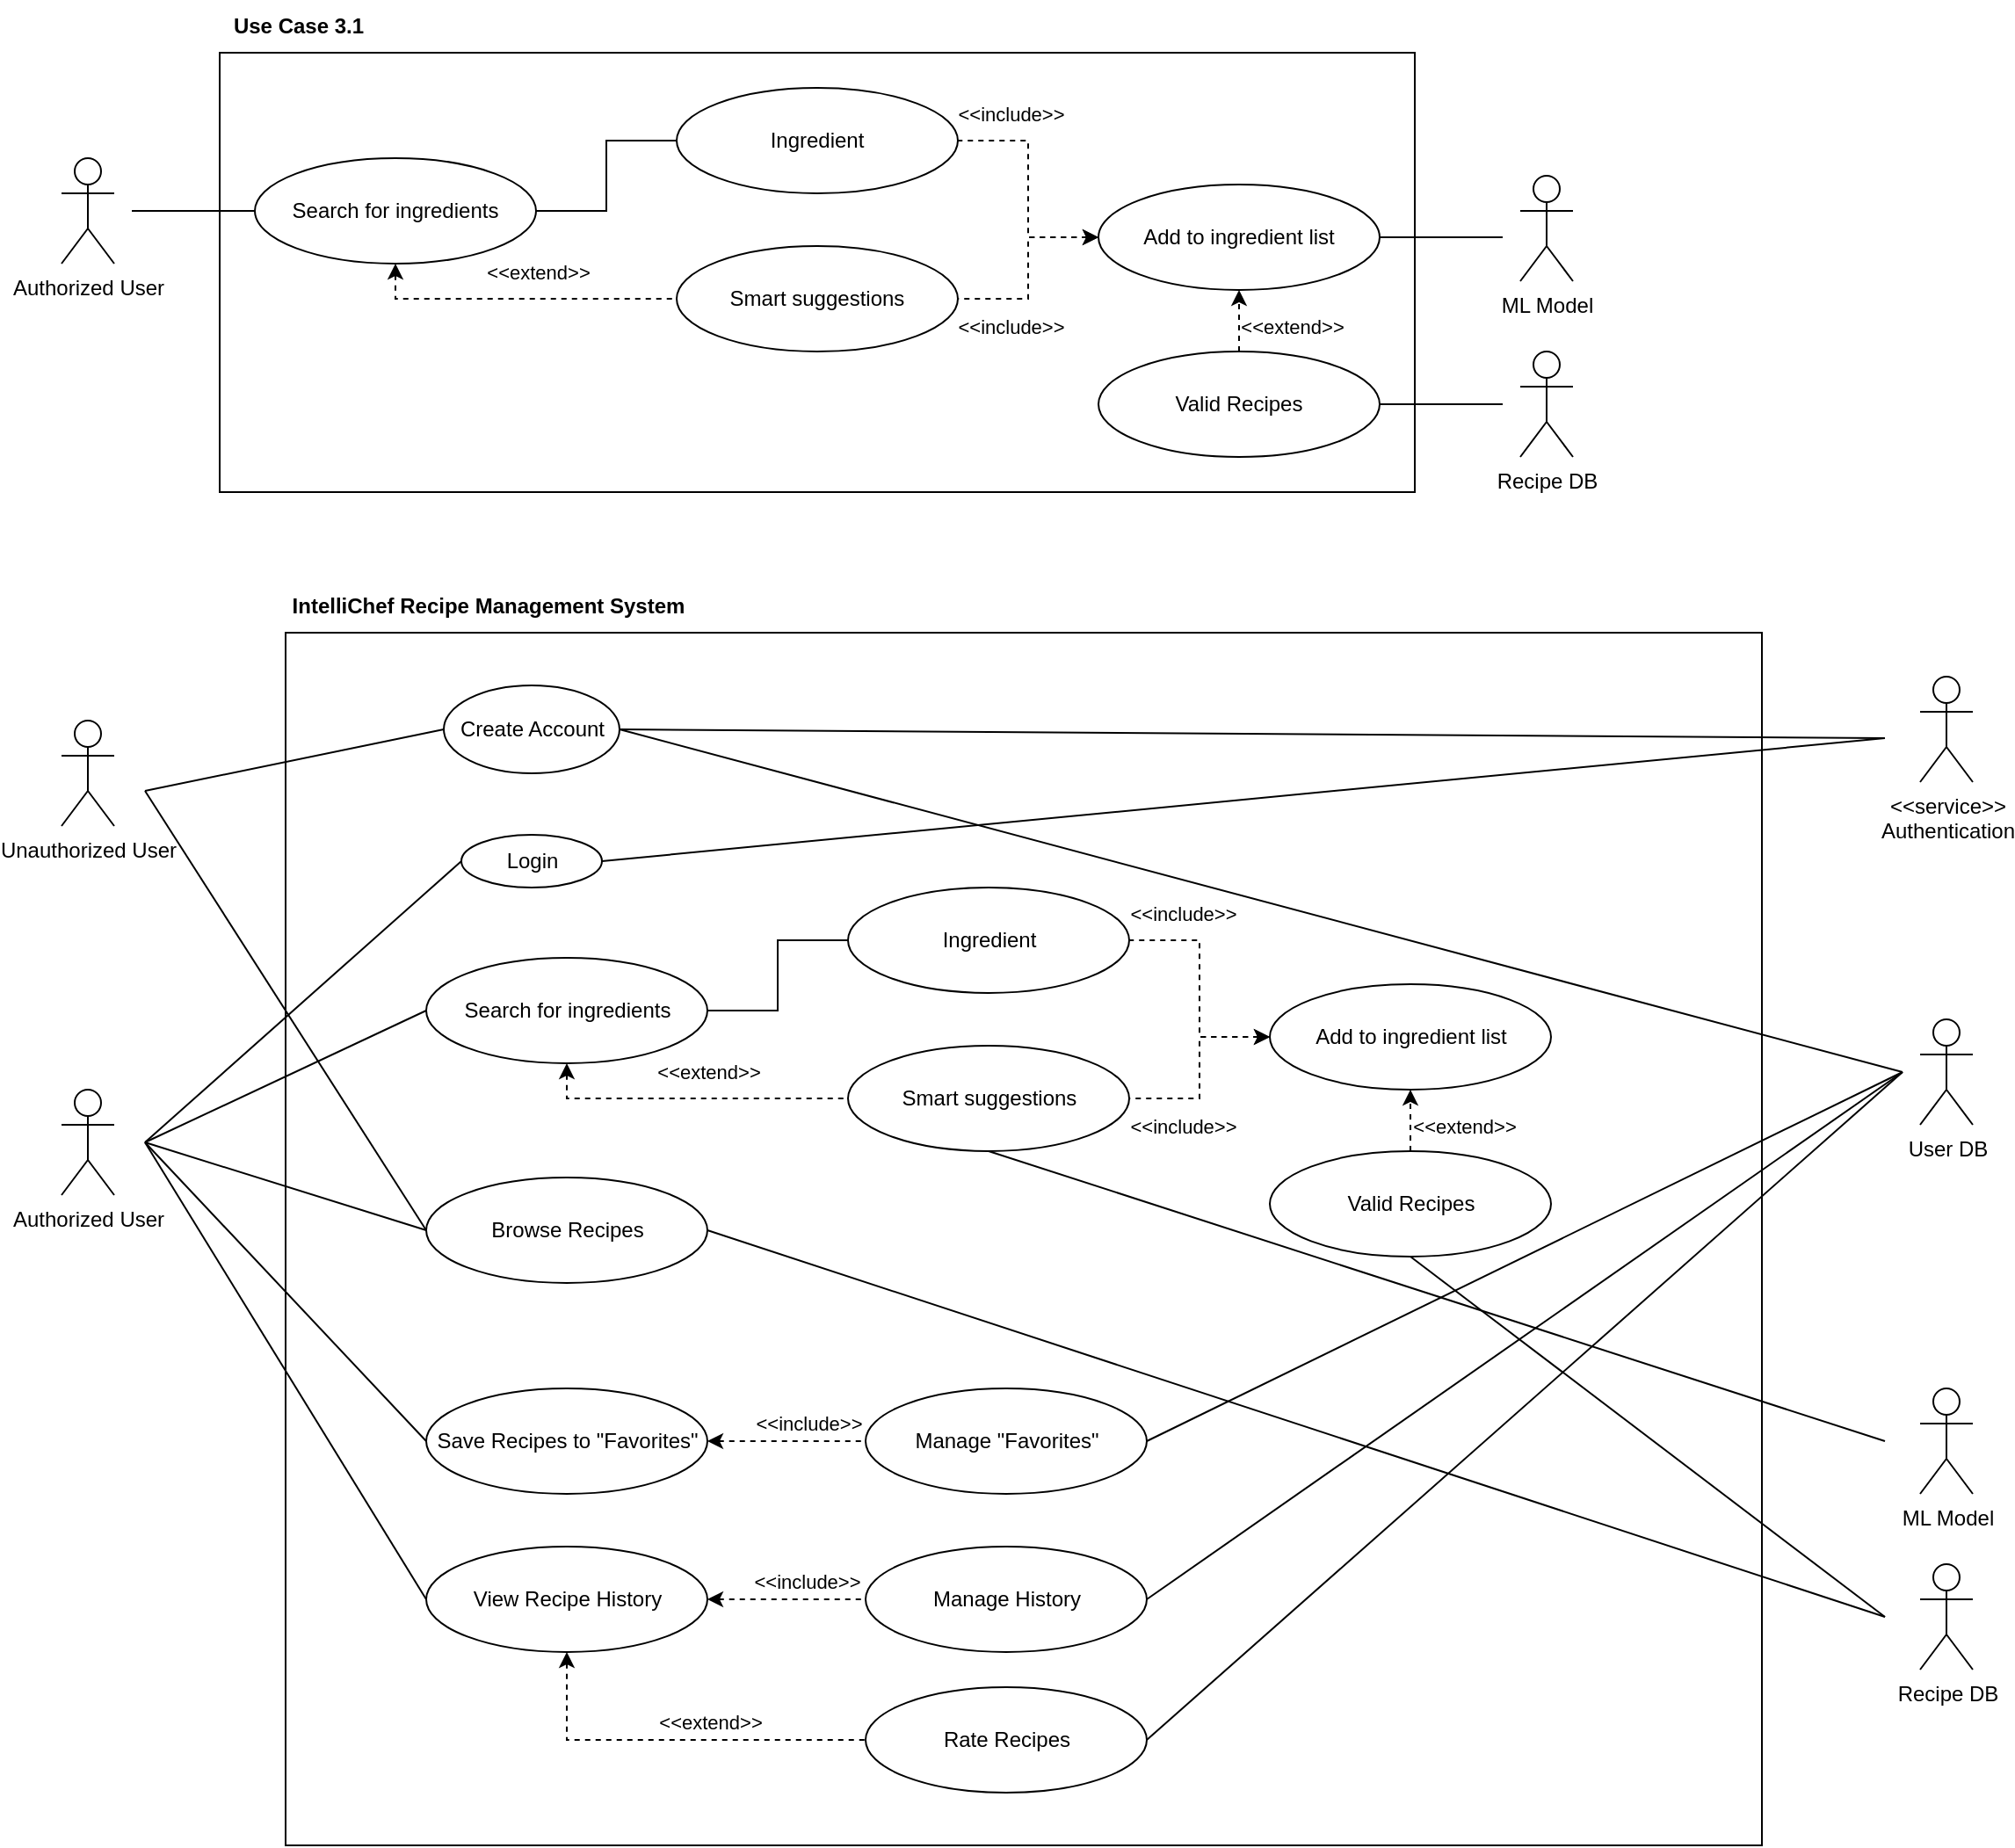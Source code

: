 <mxfile version="24.0.7" type="github">
  <diagram name="Page-1" id="vRJ9Nw4kDS0azoxyxvR-">
    <mxGraphModel dx="1644" dy="853" grid="1" gridSize="10" guides="1" tooltips="1" connect="1" arrows="1" fold="1" page="1" pageScale="1" pageWidth="10000" pageHeight="10000" math="0" shadow="0">
      <root>
        <mxCell id="0" />
        <mxCell id="1" parent="0" />
        <mxCell id="OqbUGuYz8Nx9eRa_jtWd-89" value="" style="rounded=0;whiteSpace=wrap;html=1;fontFamily=Helvetica;fontSize=11;fontColor=default;labelBackgroundColor=default;" parent="1" vertex="1">
          <mxGeometry x="167.5" y="400" width="840" height="690" as="geometry" />
        </mxCell>
        <mxCell id="OqbUGuYz8Nx9eRa_jtWd-2" value="&lt;b&gt;IntelliChef Recipe Management System&lt;/b&gt;" style="text;strokeColor=none;align=center;fillColor=none;html=1;verticalAlign=middle;whiteSpace=wrap;rounded=0;" parent="1" vertex="1">
          <mxGeometry x="167.5" y="370" width="230" height="30" as="geometry" />
        </mxCell>
        <mxCell id="OqbUGuYz8Nx9eRa_jtWd-3" value="&amp;lt;&amp;lt;service&amp;gt;&amp;gt;&lt;div&gt;Authentication&lt;/div&gt;" style="shape=umlActor;verticalLabelPosition=bottom;verticalAlign=top;html=1;outlineConnect=0;" parent="1" vertex="1">
          <mxGeometry x="1097.5" y="425" width="30" height="60" as="geometry" />
        </mxCell>
        <mxCell id="OqbUGuYz8Nx9eRa_jtWd-28" style="edgeStyle=orthogonalEdgeStyle;rounded=0;orthogonalLoop=1;jettySize=auto;html=1;exitX=1;exitY=0.5;exitDx=0;exitDy=0;entryX=0;entryY=0.5;entryDx=0;entryDy=0;strokeColor=default;align=center;verticalAlign=middle;fontFamily=Helvetica;fontSize=11;fontColor=default;labelBackgroundColor=default;endArrow=none;endFill=0;startArrow=none;startFill=0;" parent="1" source="OqbUGuYz8Nx9eRa_jtWd-7" target="OqbUGuYz8Nx9eRa_jtWd-10" edge="1">
          <mxGeometry relative="1" as="geometry" />
        </mxCell>
        <mxCell id="OqbUGuYz8Nx9eRa_jtWd-36" style="edgeStyle=orthogonalEdgeStyle;rounded=0;orthogonalLoop=1;jettySize=auto;html=1;exitX=0.5;exitY=1;exitDx=0;exitDy=0;entryX=0;entryY=0.5;entryDx=0;entryDy=0;strokeColor=default;align=center;verticalAlign=middle;fontFamily=Helvetica;fontSize=11;fontColor=default;labelBackgroundColor=default;endArrow=none;endFill=0;startArrow=classic;startFill=1;dashed=1;" parent="1" source="OqbUGuYz8Nx9eRa_jtWd-7" target="OqbUGuYz8Nx9eRa_jtWd-30" edge="1">
          <mxGeometry relative="1" as="geometry" />
        </mxCell>
        <mxCell id="OqbUGuYz8Nx9eRa_jtWd-43" value="&amp;lt;&amp;lt;extend&amp;gt;&amp;gt;" style="edgeLabel;html=1;align=center;verticalAlign=middle;resizable=0;points=[];fontFamily=Helvetica;fontSize=11;fontColor=default;labelBackgroundColor=default;" parent="OqbUGuYz8Nx9eRa_jtWd-36" vertex="1" connectable="0">
          <mxGeometry x="0.127" y="2" relative="1" as="geometry">
            <mxPoint x="-1" y="-13" as="offset" />
          </mxGeometry>
        </mxCell>
        <mxCell id="OqbUGuYz8Nx9eRa_jtWd-65" style="edgeStyle=none;rounded=0;orthogonalLoop=1;jettySize=auto;html=1;exitX=0;exitY=0.5;exitDx=0;exitDy=0;strokeColor=default;align=center;verticalAlign=middle;fontFamily=Helvetica;fontSize=11;fontColor=default;labelBackgroundColor=default;endArrow=none;endFill=0;" parent="1" source="OqbUGuYz8Nx9eRa_jtWd-7" edge="1">
          <mxGeometry relative="1" as="geometry">
            <mxPoint x="87.5" y="690" as="targetPoint" />
          </mxGeometry>
        </mxCell>
        <mxCell id="OqbUGuYz8Nx9eRa_jtWd-7" value="Search for ingredients" style="ellipse;whiteSpace=wrap;html=1;" parent="1" vertex="1">
          <mxGeometry x="247.5" y="585" width="160" height="60" as="geometry" />
        </mxCell>
        <mxCell id="OqbUGuYz8Nx9eRa_jtWd-26" style="edgeStyle=orthogonalEdgeStyle;rounded=0;orthogonalLoop=1;jettySize=auto;html=1;exitX=1;exitY=0.5;exitDx=0;exitDy=0;entryX=0;entryY=0.5;entryDx=0;entryDy=0;strokeColor=default;align=center;verticalAlign=middle;fontFamily=Helvetica;fontSize=11;fontColor=default;labelBackgroundColor=default;endArrow=none;endFill=0;startArrow=classic;startFill=1;dashed=1;" parent="1" source="OqbUGuYz8Nx9eRa_jtWd-8" target="OqbUGuYz8Nx9eRa_jtWd-12" edge="1">
          <mxGeometry relative="1" as="geometry" />
        </mxCell>
        <mxCell id="OqbUGuYz8Nx9eRa_jtWd-27" value="&amp;lt;&amp;lt;include&amp;gt;&amp;gt;" style="edgeLabel;html=1;align=center;verticalAlign=middle;resizable=0;points=[];fontFamily=Helvetica;fontSize=11;fontColor=default;labelBackgroundColor=default;" parent="OqbUGuYz8Nx9eRa_jtWd-26" vertex="1" connectable="0">
          <mxGeometry x="0.274" relative="1" as="geometry">
            <mxPoint y="-10" as="offset" />
          </mxGeometry>
        </mxCell>
        <mxCell id="OqbUGuYz8Nx9eRa_jtWd-68" style="edgeStyle=none;rounded=0;orthogonalLoop=1;jettySize=auto;html=1;exitX=0;exitY=0.5;exitDx=0;exitDy=0;strokeColor=default;align=center;verticalAlign=middle;fontFamily=Helvetica;fontSize=11;fontColor=default;labelBackgroundColor=default;endArrow=none;endFill=0;" parent="1" source="OqbUGuYz8Nx9eRa_jtWd-8" edge="1">
          <mxGeometry relative="1" as="geometry">
            <mxPoint x="87.5" y="690" as="targetPoint" />
          </mxGeometry>
        </mxCell>
        <mxCell id="OqbUGuYz8Nx9eRa_jtWd-8" value="Save Recipes to &quot;Favorites&quot;" style="ellipse;whiteSpace=wrap;html=1;" parent="1" vertex="1">
          <mxGeometry x="247.5" y="830" width="160" height="60" as="geometry" />
        </mxCell>
        <mxCell id="OqbUGuYz8Nx9eRa_jtWd-64" style="edgeStyle=none;rounded=0;orthogonalLoop=1;jettySize=auto;html=1;exitX=0;exitY=0.5;exitDx=0;exitDy=0;strokeColor=default;align=center;verticalAlign=middle;fontFamily=Helvetica;fontSize=11;fontColor=default;labelBackgroundColor=default;endArrow=none;endFill=0;" parent="1" source="OqbUGuYz8Nx9eRa_jtWd-9" edge="1">
          <mxGeometry relative="1" as="geometry">
            <mxPoint x="87.5" y="690" as="targetPoint" />
          </mxGeometry>
        </mxCell>
        <mxCell id="OqbUGuYz8Nx9eRa_jtWd-84" style="edgeStyle=none;rounded=0;orthogonalLoop=1;jettySize=auto;html=1;exitX=1;exitY=0.5;exitDx=0;exitDy=0;strokeColor=default;align=center;verticalAlign=middle;fontFamily=Helvetica;fontSize=11;fontColor=default;labelBackgroundColor=default;endArrow=none;endFill=0;" parent="1" source="OqbUGuYz8Nx9eRa_jtWd-9" edge="1">
          <mxGeometry relative="1" as="geometry">
            <mxPoint x="1077.5" y="460" as="targetPoint" />
          </mxGeometry>
        </mxCell>
        <mxCell id="OqbUGuYz8Nx9eRa_jtWd-9" value="Login" style="ellipse;whiteSpace=wrap;html=1;" parent="1" vertex="1">
          <mxGeometry x="267.5" y="515" width="80" height="30" as="geometry" />
        </mxCell>
        <mxCell id="OqbUGuYz8Nx9eRa_jtWd-10" value="Ingredient" style="ellipse;whiteSpace=wrap;html=1;" parent="1" vertex="1">
          <mxGeometry x="487.5" y="545" width="160" height="60" as="geometry" />
        </mxCell>
        <mxCell id="OqbUGuYz8Nx9eRa_jtWd-75" style="edgeStyle=none;rounded=0;orthogonalLoop=1;jettySize=auto;html=1;exitX=1;exitY=0.5;exitDx=0;exitDy=0;strokeColor=default;align=center;verticalAlign=middle;fontFamily=Helvetica;fontSize=11;fontColor=default;labelBackgroundColor=default;endArrow=none;endFill=0;" parent="1" source="OqbUGuYz8Nx9eRa_jtWd-12" edge="1">
          <mxGeometry relative="1" as="geometry">
            <mxPoint x="1087.5" y="650" as="targetPoint" />
          </mxGeometry>
        </mxCell>
        <mxCell id="OqbUGuYz8Nx9eRa_jtWd-12" value="Manage &quot;Favorites&quot;" style="ellipse;whiteSpace=wrap;html=1;" parent="1" vertex="1">
          <mxGeometry x="497.5" y="830" width="160" height="60" as="geometry" />
        </mxCell>
        <mxCell id="OqbUGuYz8Nx9eRa_jtWd-21" style="edgeStyle=orthogonalEdgeStyle;rounded=0;orthogonalLoop=1;jettySize=auto;html=1;exitX=1;exitY=0.5;exitDx=0;exitDy=0;entryX=0;entryY=0.5;entryDx=0;entryDy=0;strokeColor=default;align=center;verticalAlign=middle;fontFamily=Helvetica;fontSize=11;fontColor=default;labelBackgroundColor=default;endArrow=none;endFill=0;startArrow=classic;startFill=1;dashed=1;" parent="1" source="OqbUGuYz8Nx9eRa_jtWd-13" target="OqbUGuYz8Nx9eRa_jtWd-14" edge="1">
          <mxGeometry relative="1" as="geometry" />
        </mxCell>
        <mxCell id="OqbUGuYz8Nx9eRa_jtWd-22" value="&amp;lt;&amp;lt;include&amp;gt;&amp;gt;" style="edgeLabel;html=1;align=center;verticalAlign=middle;resizable=0;points=[];fontFamily=Helvetica;fontSize=11;fontColor=default;labelBackgroundColor=default;" parent="OqbUGuYz8Nx9eRa_jtWd-21" vertex="1" connectable="0">
          <mxGeometry x="0.253" relative="1" as="geometry">
            <mxPoint y="-10" as="offset" />
          </mxGeometry>
        </mxCell>
        <mxCell id="OqbUGuYz8Nx9eRa_jtWd-24" style="edgeStyle=orthogonalEdgeStyle;rounded=0;orthogonalLoop=1;jettySize=auto;html=1;entryX=0;entryY=0.5;entryDx=0;entryDy=0;strokeColor=default;align=center;verticalAlign=middle;fontFamily=Helvetica;fontSize=11;fontColor=default;labelBackgroundColor=default;endArrow=none;endFill=0;startArrow=classic;startFill=1;dashed=1;exitX=0.5;exitY=1;exitDx=0;exitDy=0;" parent="1" source="OqbUGuYz8Nx9eRa_jtWd-13" target="OqbUGuYz8Nx9eRa_jtWd-20" edge="1">
          <mxGeometry relative="1" as="geometry" />
        </mxCell>
        <mxCell id="OqbUGuYz8Nx9eRa_jtWd-25" value="&amp;lt;&amp;lt;extend&amp;gt;&amp;gt;" style="edgeLabel;html=1;align=center;verticalAlign=middle;resizable=0;points=[];fontFamily=Helvetica;fontSize=11;fontColor=default;labelBackgroundColor=default;" parent="OqbUGuYz8Nx9eRa_jtWd-24" vertex="1" connectable="0">
          <mxGeometry x="0.181" relative="1" as="geometry">
            <mxPoint x="1" y="-10" as="offset" />
          </mxGeometry>
        </mxCell>
        <mxCell id="OqbUGuYz8Nx9eRa_jtWd-69" style="edgeStyle=none;rounded=0;orthogonalLoop=1;jettySize=auto;html=1;exitX=0;exitY=0.5;exitDx=0;exitDy=0;strokeColor=default;align=center;verticalAlign=middle;fontFamily=Helvetica;fontSize=11;fontColor=default;labelBackgroundColor=default;endArrow=none;endFill=0;" parent="1" source="OqbUGuYz8Nx9eRa_jtWd-13" edge="1">
          <mxGeometry relative="1" as="geometry">
            <mxPoint x="87.5" y="690" as="targetPoint" />
          </mxGeometry>
        </mxCell>
        <mxCell id="OqbUGuYz8Nx9eRa_jtWd-13" value="View Recipe History" style="ellipse;whiteSpace=wrap;html=1;" parent="1" vertex="1">
          <mxGeometry x="247.5" y="920" width="160" height="60" as="geometry" />
        </mxCell>
        <mxCell id="OqbUGuYz8Nx9eRa_jtWd-76" style="edgeStyle=none;rounded=0;orthogonalLoop=1;jettySize=auto;html=1;exitX=1;exitY=0.5;exitDx=0;exitDy=0;strokeColor=default;align=center;verticalAlign=middle;fontFamily=Helvetica;fontSize=11;fontColor=default;labelBackgroundColor=default;endArrow=none;endFill=0;" parent="1" source="OqbUGuYz8Nx9eRa_jtWd-14" edge="1">
          <mxGeometry relative="1" as="geometry">
            <mxPoint x="1087.5" y="650" as="targetPoint" />
          </mxGeometry>
        </mxCell>
        <mxCell id="OqbUGuYz8Nx9eRa_jtWd-14" value="Manage History" style="ellipse;whiteSpace=wrap;html=1;" parent="1" vertex="1">
          <mxGeometry x="497.5" y="920" width="160" height="60" as="geometry" />
        </mxCell>
        <mxCell id="OqbUGuYz8Nx9eRa_jtWd-78" style="edgeStyle=none;rounded=0;orthogonalLoop=1;jettySize=auto;html=1;exitX=1;exitY=0.5;exitDx=0;exitDy=0;strokeColor=default;align=center;verticalAlign=middle;fontFamily=Helvetica;fontSize=11;fontColor=default;labelBackgroundColor=default;endArrow=none;endFill=0;" parent="1" source="OqbUGuYz8Nx9eRa_jtWd-20" edge="1">
          <mxGeometry relative="1" as="geometry">
            <mxPoint x="1087.5" y="650" as="targetPoint" />
          </mxGeometry>
        </mxCell>
        <mxCell id="OqbUGuYz8Nx9eRa_jtWd-20" value="Rate Recipes" style="ellipse;whiteSpace=wrap;html=1;" parent="1" vertex="1">
          <mxGeometry x="497.5" y="1000" width="160" height="60" as="geometry" />
        </mxCell>
        <mxCell id="OqbUGuYz8Nx9eRa_jtWd-87" style="edgeStyle=none;rounded=0;orthogonalLoop=1;jettySize=auto;html=1;exitX=0.5;exitY=1;exitDx=0;exitDy=0;strokeColor=default;align=center;verticalAlign=middle;fontFamily=Helvetica;fontSize=11;fontColor=default;labelBackgroundColor=default;endArrow=none;endFill=0;" parent="1" source="OqbUGuYz8Nx9eRa_jtWd-30" edge="1">
          <mxGeometry relative="1" as="geometry">
            <mxPoint x="1077.5" y="860" as="targetPoint" />
          </mxGeometry>
        </mxCell>
        <mxCell id="OqbUGuYz8Nx9eRa_jtWd-30" value="Smart suggestions" style="ellipse;whiteSpace=wrap;html=1;" parent="1" vertex="1">
          <mxGeometry x="487.5" y="635" width="160" height="60" as="geometry" />
        </mxCell>
        <mxCell id="OqbUGuYz8Nx9eRa_jtWd-63" style="rounded=0;orthogonalLoop=1;jettySize=auto;html=1;exitX=0;exitY=0.5;exitDx=0;exitDy=0;strokeColor=default;align=center;verticalAlign=middle;fontFamily=Helvetica;fontSize=11;fontColor=default;labelBackgroundColor=default;endArrow=none;endFill=0;" parent="1" source="OqbUGuYz8Nx9eRa_jtWd-34" edge="1">
          <mxGeometry relative="1" as="geometry">
            <mxPoint x="87.5" y="490" as="targetPoint" />
          </mxGeometry>
        </mxCell>
        <mxCell id="OqbUGuYz8Nx9eRa_jtWd-79" style="edgeStyle=none;rounded=0;orthogonalLoop=1;jettySize=auto;html=1;exitX=1;exitY=0.5;exitDx=0;exitDy=0;strokeColor=default;align=center;verticalAlign=middle;fontFamily=Helvetica;fontSize=11;fontColor=default;labelBackgroundColor=default;endArrow=none;endFill=0;" parent="1" source="OqbUGuYz8Nx9eRa_jtWd-34" edge="1">
          <mxGeometry relative="1" as="geometry">
            <mxPoint x="1087.5" y="650" as="targetPoint" />
          </mxGeometry>
        </mxCell>
        <mxCell id="OqbUGuYz8Nx9eRa_jtWd-83" style="edgeStyle=none;rounded=0;orthogonalLoop=1;jettySize=auto;html=1;exitX=1;exitY=0.5;exitDx=0;exitDy=0;strokeColor=default;align=center;verticalAlign=middle;fontFamily=Helvetica;fontSize=11;fontColor=default;labelBackgroundColor=default;endArrow=none;endFill=0;" parent="1" source="OqbUGuYz8Nx9eRa_jtWd-34" edge="1">
          <mxGeometry relative="1" as="geometry">
            <mxPoint x="1077.5" y="460" as="targetPoint" />
          </mxGeometry>
        </mxCell>
        <mxCell id="OqbUGuYz8Nx9eRa_jtWd-34" value="Create Account" style="ellipse;whiteSpace=wrap;html=1;" parent="1" vertex="1">
          <mxGeometry x="257.5" y="430" width="100" height="50" as="geometry" />
        </mxCell>
        <mxCell id="OqbUGuYz8Nx9eRa_jtWd-39" style="edgeStyle=orthogonalEdgeStyle;rounded=0;orthogonalLoop=1;jettySize=auto;html=1;exitX=0;exitY=0.5;exitDx=0;exitDy=0;entryX=1;entryY=0.5;entryDx=0;entryDy=0;strokeColor=default;align=center;verticalAlign=middle;fontFamily=Helvetica;fontSize=11;fontColor=default;labelBackgroundColor=default;endArrow=none;endFill=0;startArrow=classic;startFill=1;dashed=1;" parent="1" source="OqbUGuYz8Nx9eRa_jtWd-35" target="OqbUGuYz8Nx9eRa_jtWd-30" edge="1">
          <mxGeometry relative="1" as="geometry" />
        </mxCell>
        <mxCell id="OqbUGuYz8Nx9eRa_jtWd-40" value="&amp;lt;&amp;lt;include&amp;gt;&amp;gt;" style="edgeLabel;html=1;align=center;verticalAlign=middle;resizable=0;points=[];fontFamily=Helvetica;fontSize=11;fontColor=default;labelBackgroundColor=default;" parent="OqbUGuYz8Nx9eRa_jtWd-39" vertex="1" connectable="0">
          <mxGeometry x="0.277" y="-3" relative="1" as="geometry">
            <mxPoint x="-7" y="17" as="offset" />
          </mxGeometry>
        </mxCell>
        <mxCell id="OqbUGuYz8Nx9eRa_jtWd-41" style="edgeStyle=orthogonalEdgeStyle;rounded=0;orthogonalLoop=1;jettySize=auto;html=1;exitX=0;exitY=0.5;exitDx=0;exitDy=0;entryX=1;entryY=0.5;entryDx=0;entryDy=0;strokeColor=default;align=center;verticalAlign=middle;fontFamily=Helvetica;fontSize=11;fontColor=default;labelBackgroundColor=default;endArrow=none;endFill=0;startArrow=classic;startFill=1;dashed=1;" parent="1" source="OqbUGuYz8Nx9eRa_jtWd-35" target="OqbUGuYz8Nx9eRa_jtWd-10" edge="1">
          <mxGeometry relative="1" as="geometry" />
        </mxCell>
        <mxCell id="OqbUGuYz8Nx9eRa_jtWd-42" value="&amp;lt;&amp;lt;include&amp;gt;&amp;gt;" style="edgeLabel;html=1;align=center;verticalAlign=middle;resizable=0;points=[];fontFamily=Helvetica;fontSize=11;fontColor=default;labelBackgroundColor=default;" parent="OqbUGuYz8Nx9eRa_jtWd-41" vertex="1" connectable="0">
          <mxGeometry x="0.307" y="1" relative="1" as="geometry">
            <mxPoint x="-9" y="-22" as="offset" />
          </mxGeometry>
        </mxCell>
        <mxCell id="OqbUGuYz8Nx9eRa_jtWd-35" value="Add to ingredient list" style="ellipse;whiteSpace=wrap;html=1;" parent="1" vertex="1">
          <mxGeometry x="727.5" y="600" width="160" height="60" as="geometry" />
        </mxCell>
        <mxCell id="OqbUGuYz8Nx9eRa_jtWd-46" value="Recipe DB" style="shape=umlActor;verticalLabelPosition=bottom;verticalAlign=top;html=1;outlineConnect=0;" parent="1" vertex="1">
          <mxGeometry x="1097.5" y="930" width="30" height="60" as="geometry" />
        </mxCell>
        <mxCell id="OqbUGuYz8Nx9eRa_jtWd-48" style="edgeStyle=orthogonalEdgeStyle;rounded=0;orthogonalLoop=1;jettySize=auto;html=1;exitX=0.5;exitY=0;exitDx=0;exitDy=0;entryX=0.5;entryY=1;entryDx=0;entryDy=0;strokeColor=default;align=center;verticalAlign=middle;fontFamily=Helvetica;fontSize=11;fontColor=default;labelBackgroundColor=default;endArrow=classic;endFill=1;startArrow=none;startFill=0;dashed=1;" parent="1" source="OqbUGuYz8Nx9eRa_jtWd-47" target="OqbUGuYz8Nx9eRa_jtWd-35" edge="1">
          <mxGeometry relative="1" as="geometry" />
        </mxCell>
        <mxCell id="OqbUGuYz8Nx9eRa_jtWd-49" value="&amp;lt;&amp;lt;extend&amp;gt;&amp;gt;" style="edgeLabel;html=1;align=center;verticalAlign=middle;resizable=0;points=[];fontFamily=Helvetica;fontSize=11;fontColor=default;labelBackgroundColor=default;" parent="OqbUGuYz8Nx9eRa_jtWd-48" vertex="1" connectable="0">
          <mxGeometry x="0.354" y="-2" relative="1" as="geometry">
            <mxPoint x="28" y="9" as="offset" />
          </mxGeometry>
        </mxCell>
        <mxCell id="OqbUGuYz8Nx9eRa_jtWd-81" style="edgeStyle=none;rounded=0;orthogonalLoop=1;jettySize=auto;html=1;exitX=0.5;exitY=1;exitDx=0;exitDy=0;strokeColor=default;align=center;verticalAlign=middle;fontFamily=Helvetica;fontSize=11;fontColor=default;labelBackgroundColor=default;endArrow=none;endFill=0;" parent="1" source="OqbUGuYz8Nx9eRa_jtWd-47" edge="1">
          <mxGeometry relative="1" as="geometry">
            <mxPoint x="1077.5" y="960" as="targetPoint" />
          </mxGeometry>
        </mxCell>
        <mxCell id="OqbUGuYz8Nx9eRa_jtWd-47" value="Valid Recipes" style="ellipse;whiteSpace=wrap;html=1;" parent="1" vertex="1">
          <mxGeometry x="727.5" y="695" width="160" height="60" as="geometry" />
        </mxCell>
        <mxCell id="OqbUGuYz8Nx9eRa_jtWd-66" style="edgeStyle=none;rounded=0;orthogonalLoop=1;jettySize=auto;html=1;exitX=0;exitY=0.5;exitDx=0;exitDy=0;strokeColor=default;align=center;verticalAlign=middle;fontFamily=Helvetica;fontSize=11;fontColor=default;labelBackgroundColor=default;endArrow=none;endFill=0;" parent="1" source="OqbUGuYz8Nx9eRa_jtWd-53" edge="1">
          <mxGeometry relative="1" as="geometry">
            <mxPoint x="87.5" y="490" as="targetPoint" />
          </mxGeometry>
        </mxCell>
        <mxCell id="OqbUGuYz8Nx9eRa_jtWd-67" style="edgeStyle=none;rounded=0;orthogonalLoop=1;jettySize=auto;html=1;exitX=0;exitY=0.5;exitDx=0;exitDy=0;strokeColor=default;align=center;verticalAlign=middle;fontFamily=Helvetica;fontSize=11;fontColor=default;labelBackgroundColor=default;endArrow=none;endFill=0;" parent="1" source="OqbUGuYz8Nx9eRa_jtWd-53" edge="1">
          <mxGeometry relative="1" as="geometry">
            <mxPoint x="87.5" y="690" as="targetPoint" />
          </mxGeometry>
        </mxCell>
        <mxCell id="OqbUGuYz8Nx9eRa_jtWd-80" style="edgeStyle=none;rounded=0;orthogonalLoop=1;jettySize=auto;html=1;exitX=1;exitY=0.5;exitDx=0;exitDy=0;strokeColor=default;align=center;verticalAlign=middle;fontFamily=Helvetica;fontSize=11;fontColor=default;labelBackgroundColor=default;endArrow=none;endFill=0;" parent="1" source="OqbUGuYz8Nx9eRa_jtWd-53" edge="1">
          <mxGeometry relative="1" as="geometry">
            <mxPoint x="1077.5" y="960" as="targetPoint" />
          </mxGeometry>
        </mxCell>
        <mxCell id="OqbUGuYz8Nx9eRa_jtWd-53" value="Browse Recipes" style="ellipse;whiteSpace=wrap;html=1;" parent="1" vertex="1">
          <mxGeometry x="247.5" y="710" width="160" height="60" as="geometry" />
        </mxCell>
        <mxCell id="OqbUGuYz8Nx9eRa_jtWd-52" value="Unauthorized User" style="shape=umlActor;verticalLabelPosition=bottom;verticalAlign=top;html=1;outlineConnect=0;" parent="1" vertex="1">
          <mxGeometry x="40" y="450" width="30" height="60" as="geometry" />
        </mxCell>
        <mxCell id="OqbUGuYz8Nx9eRa_jtWd-15" value="Authorized User" style="shape=umlActor;verticalLabelPosition=bottom;verticalAlign=top;html=1;outlineConnect=0;" parent="1" vertex="1">
          <mxGeometry x="40" y="660" width="30" height="60" as="geometry" />
        </mxCell>
        <mxCell id="OqbUGuYz8Nx9eRa_jtWd-71" value="User DB" style="shape=umlActor;verticalLabelPosition=bottom;verticalAlign=top;html=1;outlineConnect=0;" parent="1" vertex="1">
          <mxGeometry x="1097.5" y="620" width="30" height="60" as="geometry" />
        </mxCell>
        <mxCell id="OqbUGuYz8Nx9eRa_jtWd-85" value="ML Model" style="shape=umlActor;verticalLabelPosition=bottom;verticalAlign=top;html=1;outlineConnect=0;" parent="1" vertex="1">
          <mxGeometry x="1097.5" y="830" width="30" height="60" as="geometry" />
        </mxCell>
        <mxCell id="BUiIstoMY7BrFPRp9C_2-1" value="" style="rounded=0;whiteSpace=wrap;html=1;fontFamily=Helvetica;fontSize=11;fontColor=default;labelBackgroundColor=default;" vertex="1" parent="1">
          <mxGeometry x="130" y="70" width="680" height="250" as="geometry" />
        </mxCell>
        <mxCell id="BUiIstoMY7BrFPRp9C_2-2" value="&lt;b&gt;Use Case 3.1&lt;/b&gt;" style="text;strokeColor=none;align=center;fillColor=none;html=1;verticalAlign=middle;whiteSpace=wrap;rounded=0;" vertex="1" parent="1">
          <mxGeometry x="130" y="40" width="90" height="30" as="geometry" />
        </mxCell>
        <mxCell id="BUiIstoMY7BrFPRp9C_2-3" value="Authorized User" style="shape=umlActor;verticalLabelPosition=bottom;verticalAlign=top;html=1;outlineConnect=0;" vertex="1" parent="1">
          <mxGeometry x="40" y="130" width="30" height="60" as="geometry" />
        </mxCell>
        <mxCell id="BUiIstoMY7BrFPRp9C_2-4" style="edgeStyle=orthogonalEdgeStyle;rounded=0;orthogonalLoop=1;jettySize=auto;html=1;exitX=1;exitY=0.5;exitDx=0;exitDy=0;entryX=0;entryY=0.5;entryDx=0;entryDy=0;strokeColor=default;align=center;verticalAlign=middle;fontFamily=Helvetica;fontSize=11;fontColor=default;labelBackgroundColor=default;endArrow=none;endFill=0;startArrow=none;startFill=0;" edge="1" parent="1" source="BUiIstoMY7BrFPRp9C_2-7" target="BUiIstoMY7BrFPRp9C_2-8">
          <mxGeometry relative="1" as="geometry" />
        </mxCell>
        <mxCell id="BUiIstoMY7BrFPRp9C_2-5" style="edgeStyle=orthogonalEdgeStyle;rounded=0;orthogonalLoop=1;jettySize=auto;html=1;exitX=0.5;exitY=1;exitDx=0;exitDy=0;entryX=0;entryY=0.5;entryDx=0;entryDy=0;strokeColor=default;align=center;verticalAlign=middle;fontFamily=Helvetica;fontSize=11;fontColor=default;labelBackgroundColor=default;endArrow=none;endFill=0;startArrow=classic;startFill=1;dashed=1;" edge="1" parent="1" source="BUiIstoMY7BrFPRp9C_2-7" target="BUiIstoMY7BrFPRp9C_2-9">
          <mxGeometry relative="1" as="geometry" />
        </mxCell>
        <mxCell id="BUiIstoMY7BrFPRp9C_2-6" value="&amp;lt;&amp;lt;extend&amp;gt;&amp;gt;" style="edgeLabel;html=1;align=center;verticalAlign=middle;resizable=0;points=[];fontFamily=Helvetica;fontSize=11;fontColor=default;labelBackgroundColor=default;" vertex="1" connectable="0" parent="BUiIstoMY7BrFPRp9C_2-5">
          <mxGeometry x="0.127" y="2" relative="1" as="geometry">
            <mxPoint x="-1" y="-13" as="offset" />
          </mxGeometry>
        </mxCell>
        <mxCell id="BUiIstoMY7BrFPRp9C_2-23" style="rounded=0;orthogonalLoop=1;jettySize=auto;html=1;exitX=0;exitY=0.5;exitDx=0;exitDy=0;endArrow=none;endFill=0;" edge="1" parent="1" source="BUiIstoMY7BrFPRp9C_2-7">
          <mxGeometry relative="1" as="geometry">
            <mxPoint x="80" y="160" as="targetPoint" />
          </mxGeometry>
        </mxCell>
        <mxCell id="BUiIstoMY7BrFPRp9C_2-7" value="Search for ingredients" style="ellipse;whiteSpace=wrap;html=1;" vertex="1" parent="1">
          <mxGeometry x="150" y="130" width="160" height="60" as="geometry" />
        </mxCell>
        <mxCell id="BUiIstoMY7BrFPRp9C_2-8" value="Ingredient" style="ellipse;whiteSpace=wrap;html=1;" vertex="1" parent="1">
          <mxGeometry x="390" y="90" width="160" height="60" as="geometry" />
        </mxCell>
        <mxCell id="BUiIstoMY7BrFPRp9C_2-9" value="Smart suggestions" style="ellipse;whiteSpace=wrap;html=1;" vertex="1" parent="1">
          <mxGeometry x="390" y="180" width="160" height="60" as="geometry" />
        </mxCell>
        <mxCell id="BUiIstoMY7BrFPRp9C_2-10" style="edgeStyle=orthogonalEdgeStyle;rounded=0;orthogonalLoop=1;jettySize=auto;html=1;exitX=0;exitY=0.5;exitDx=0;exitDy=0;entryX=1;entryY=0.5;entryDx=0;entryDy=0;strokeColor=default;align=center;verticalAlign=middle;fontFamily=Helvetica;fontSize=11;fontColor=default;labelBackgroundColor=default;endArrow=none;endFill=0;startArrow=classic;startFill=1;dashed=1;" edge="1" parent="1" source="BUiIstoMY7BrFPRp9C_2-14" target="BUiIstoMY7BrFPRp9C_2-9">
          <mxGeometry relative="1" as="geometry" />
        </mxCell>
        <mxCell id="BUiIstoMY7BrFPRp9C_2-11" value="&amp;lt;&amp;lt;include&amp;gt;&amp;gt;" style="edgeLabel;html=1;align=center;verticalAlign=middle;resizable=0;points=[];fontFamily=Helvetica;fontSize=11;fontColor=default;labelBackgroundColor=default;" vertex="1" connectable="0" parent="BUiIstoMY7BrFPRp9C_2-10">
          <mxGeometry x="0.277" y="-3" relative="1" as="geometry">
            <mxPoint x="-7" y="17" as="offset" />
          </mxGeometry>
        </mxCell>
        <mxCell id="BUiIstoMY7BrFPRp9C_2-12" style="edgeStyle=orthogonalEdgeStyle;rounded=0;orthogonalLoop=1;jettySize=auto;html=1;exitX=0;exitY=0.5;exitDx=0;exitDy=0;entryX=1;entryY=0.5;entryDx=0;entryDy=0;strokeColor=default;align=center;verticalAlign=middle;fontFamily=Helvetica;fontSize=11;fontColor=default;labelBackgroundColor=default;endArrow=none;endFill=0;startArrow=classic;startFill=1;dashed=1;" edge="1" parent="1" source="BUiIstoMY7BrFPRp9C_2-14" target="BUiIstoMY7BrFPRp9C_2-8">
          <mxGeometry relative="1" as="geometry" />
        </mxCell>
        <mxCell id="BUiIstoMY7BrFPRp9C_2-13" value="&amp;lt;&amp;lt;include&amp;gt;&amp;gt;" style="edgeLabel;html=1;align=center;verticalAlign=middle;resizable=0;points=[];fontFamily=Helvetica;fontSize=11;fontColor=default;labelBackgroundColor=default;" vertex="1" connectable="0" parent="BUiIstoMY7BrFPRp9C_2-12">
          <mxGeometry x="0.307" y="1" relative="1" as="geometry">
            <mxPoint x="-9" y="-22" as="offset" />
          </mxGeometry>
        </mxCell>
        <mxCell id="BUiIstoMY7BrFPRp9C_2-22" style="rounded=0;orthogonalLoop=1;jettySize=auto;html=1;exitX=1;exitY=0.5;exitDx=0;exitDy=0;endArrow=none;endFill=0;" edge="1" parent="1" source="BUiIstoMY7BrFPRp9C_2-14">
          <mxGeometry relative="1" as="geometry">
            <mxPoint x="860" y="175" as="targetPoint" />
          </mxGeometry>
        </mxCell>
        <mxCell id="BUiIstoMY7BrFPRp9C_2-14" value="Add to ingredient list" style="ellipse;whiteSpace=wrap;html=1;" vertex="1" parent="1">
          <mxGeometry x="630" y="145" width="160" height="60" as="geometry" />
        </mxCell>
        <mxCell id="BUiIstoMY7BrFPRp9C_2-15" style="edgeStyle=orthogonalEdgeStyle;rounded=0;orthogonalLoop=1;jettySize=auto;html=1;exitX=0.5;exitY=0;exitDx=0;exitDy=0;entryX=0.5;entryY=1;entryDx=0;entryDy=0;strokeColor=default;align=center;verticalAlign=middle;fontFamily=Helvetica;fontSize=11;fontColor=default;labelBackgroundColor=default;endArrow=classic;endFill=1;startArrow=none;startFill=0;dashed=1;" edge="1" parent="1" source="BUiIstoMY7BrFPRp9C_2-17" target="BUiIstoMY7BrFPRp9C_2-14">
          <mxGeometry relative="1" as="geometry" />
        </mxCell>
        <mxCell id="BUiIstoMY7BrFPRp9C_2-16" value="&amp;lt;&amp;lt;extend&amp;gt;&amp;gt;" style="edgeLabel;html=1;align=center;verticalAlign=middle;resizable=0;points=[];fontFamily=Helvetica;fontSize=11;fontColor=default;labelBackgroundColor=default;" vertex="1" connectable="0" parent="BUiIstoMY7BrFPRp9C_2-15">
          <mxGeometry x="0.354" y="-2" relative="1" as="geometry">
            <mxPoint x="28" y="9" as="offset" />
          </mxGeometry>
        </mxCell>
        <mxCell id="BUiIstoMY7BrFPRp9C_2-21" style="rounded=0;orthogonalLoop=1;jettySize=auto;html=1;exitX=1;exitY=0.5;exitDx=0;exitDy=0;endArrow=none;endFill=0;" edge="1" parent="1" source="BUiIstoMY7BrFPRp9C_2-17">
          <mxGeometry relative="1" as="geometry">
            <mxPoint x="860" y="270" as="targetPoint" />
          </mxGeometry>
        </mxCell>
        <mxCell id="BUiIstoMY7BrFPRp9C_2-17" value="Valid Recipes" style="ellipse;whiteSpace=wrap;html=1;" vertex="1" parent="1">
          <mxGeometry x="630" y="240" width="160" height="60" as="geometry" />
        </mxCell>
        <mxCell id="BUiIstoMY7BrFPRp9C_2-19" value="Recipe DB" style="shape=umlActor;verticalLabelPosition=bottom;verticalAlign=top;html=1;outlineConnect=0;" vertex="1" parent="1">
          <mxGeometry x="870" y="240" width="30" height="60" as="geometry" />
        </mxCell>
        <mxCell id="BUiIstoMY7BrFPRp9C_2-20" value="ML Model" style="shape=umlActor;verticalLabelPosition=bottom;verticalAlign=top;html=1;outlineConnect=0;" vertex="1" parent="1">
          <mxGeometry x="870" y="140" width="30" height="60" as="geometry" />
        </mxCell>
      </root>
    </mxGraphModel>
  </diagram>
</mxfile>
